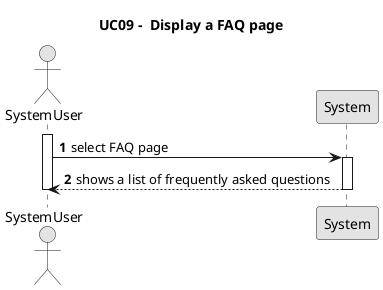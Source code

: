 @startuml
skinparam monochrome true
skinparam packageStyle rectangle
skinparam shadowing false

title UC09 -  Display a FAQ page

autonumber

actor SystemUser
participant System


activate SystemUser
    SystemUser -> System : select FAQ page
    activate System
        System --> SystemUser : shows a list of frequently asked questions
    deactivate System
deactivate SystemUser

@enduml